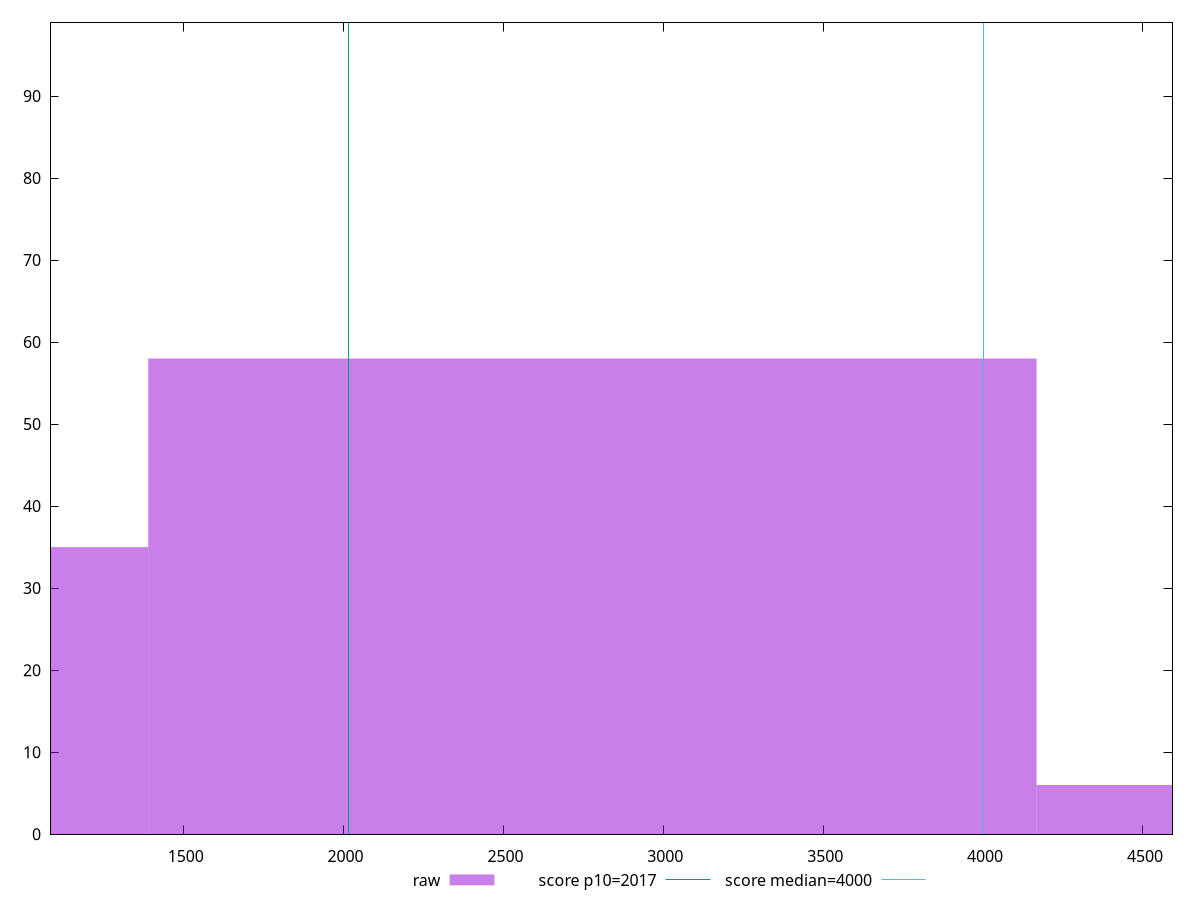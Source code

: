 reset

$raw <<EOF
2778.4353134329476 58
0 35
5556.870626865895 6
EOF

set key outside below
set boxwidth 2778.4353134329476
set xrange [1082.0120000000006:4592.635999999985]
set yrange [0:99]
set trange [0:99]
set style fill transparent solid 0.5 noborder

set parametric
set terminal svg size 640, 490 enhanced background rgb 'white'
set output "reports/report_00027_2021-02-24T12-40-31.850Z/mainthread-work-breakdown/samples/card/raw/histogram.svg"

plot $raw title "raw" with boxes, \
     2017,t title "score p10=2017", \
     4000,t title "score median=4000"

reset
